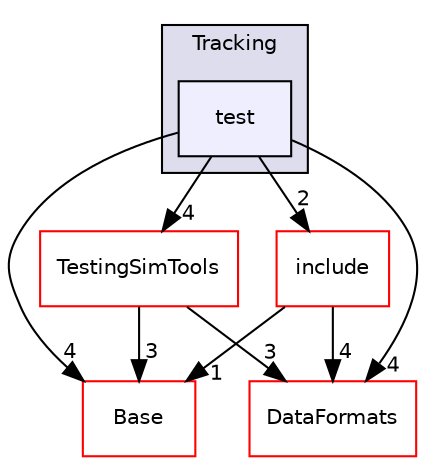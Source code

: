 digraph "/home/travis/build/AliceO2Group/AliceO2/Detectors/MUON/MID/Tracking/test" {
  bgcolor=transparent;
  compound=true
  node [ fontsize="10", fontname="Helvetica"];
  edge [ labelfontsize="10", labelfontname="Helvetica"];
  subgraph clusterdir_c6781640d5720511e35c6e7f87460ee7 {
    graph [ bgcolor="#ddddee", pencolor="black", label="Tracking" fontname="Helvetica", fontsize="10", URL="dir_c6781640d5720511e35c6e7f87460ee7.html"]
  dir_1b6b243db8a70d54361b550199bab9ea [shape=box, label="test", style="filled", fillcolor="#eeeeff", pencolor="black", URL="dir_1b6b243db8a70d54361b550199bab9ea.html"];
  }
  dir_3ffb816f6d71c6665c34f0fe3ab9978a [shape=box label="TestingSimTools" color="red" URL="dir_3ffb816f6d71c6665c34f0fe3ab9978a.html"];
  dir_b5547b1068d53f0f904ee5a2a84992af [shape=box label="Base" color="red" URL="dir_b5547b1068d53f0f904ee5a2a84992af.html"];
  dir_18cf3fa9b8986f52d2a3bcd7e098843d [shape=box label="include" color="red" URL="dir_18cf3fa9b8986f52d2a3bcd7e098843d.html"];
  dir_2171f7ec022c5423887b07c69b2f5b48 [shape=box label="DataFormats" color="red" URL="dir_2171f7ec022c5423887b07c69b2f5b48.html"];
  dir_1b6b243db8a70d54361b550199bab9ea->dir_3ffb816f6d71c6665c34f0fe3ab9978a [headlabel="4", labeldistance=1.5 headhref="dir_000561_000557.html"];
  dir_1b6b243db8a70d54361b550199bab9ea->dir_b5547b1068d53f0f904ee5a2a84992af [headlabel="4", labeldistance=1.5 headhref="dir_000561_000544.html"];
  dir_1b6b243db8a70d54361b550199bab9ea->dir_18cf3fa9b8986f52d2a3bcd7e098843d [headlabel="2", labeldistance=1.5 headhref="dir_000561_000492.html"];
  dir_1b6b243db8a70d54361b550199bab9ea->dir_2171f7ec022c5423887b07c69b2f5b48 [headlabel="4", labeldistance=1.5 headhref="dir_000561_000076.html"];
  dir_3ffb816f6d71c6665c34f0fe3ab9978a->dir_b5547b1068d53f0f904ee5a2a84992af [headlabel="3", labeldistance=1.5 headhref="dir_000557_000544.html"];
  dir_3ffb816f6d71c6665c34f0fe3ab9978a->dir_2171f7ec022c5423887b07c69b2f5b48 [headlabel="3", labeldistance=1.5 headhref="dir_000557_000076.html"];
  dir_18cf3fa9b8986f52d2a3bcd7e098843d->dir_b5547b1068d53f0f904ee5a2a84992af [headlabel="1", labeldistance=1.5 headhref="dir_000492_000544.html"];
  dir_18cf3fa9b8986f52d2a3bcd7e098843d->dir_2171f7ec022c5423887b07c69b2f5b48 [headlabel="4", labeldistance=1.5 headhref="dir_000492_000076.html"];
}
